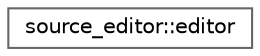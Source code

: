 digraph "类继承关系图"
{
 // LATEX_PDF_SIZE
  bgcolor="transparent";
  edge [fontname=Helvetica,fontsize=10,labelfontname=Helvetica,labelfontsize=10];
  node [fontname=Helvetica,fontsize=10,shape=box,height=0.2,width=0.4];
  rankdir="LR";
  Node0 [id="Node000000",label="source_editor::editor",height=0.2,width=0.4,color="grey40", fillcolor="white", style="filled",URL="$classsource__editor_1_1editor.html",tooltip=" "];
}
